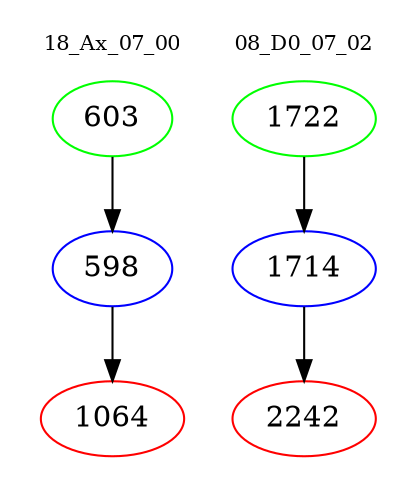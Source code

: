 digraph{
subgraph cluster_0 {
color = white
label = "18_Ax_07_00";
fontsize=10;
T0_603 [label="603", color="green"]
T0_603 -> T0_598 [color="black"]
T0_598 [label="598", color="blue"]
T0_598 -> T0_1064 [color="black"]
T0_1064 [label="1064", color="red"]
}
subgraph cluster_1 {
color = white
label = "08_D0_07_02";
fontsize=10;
T1_1722 [label="1722", color="green"]
T1_1722 -> T1_1714 [color="black"]
T1_1714 [label="1714", color="blue"]
T1_1714 -> T1_2242 [color="black"]
T1_2242 [label="2242", color="red"]
}
}
